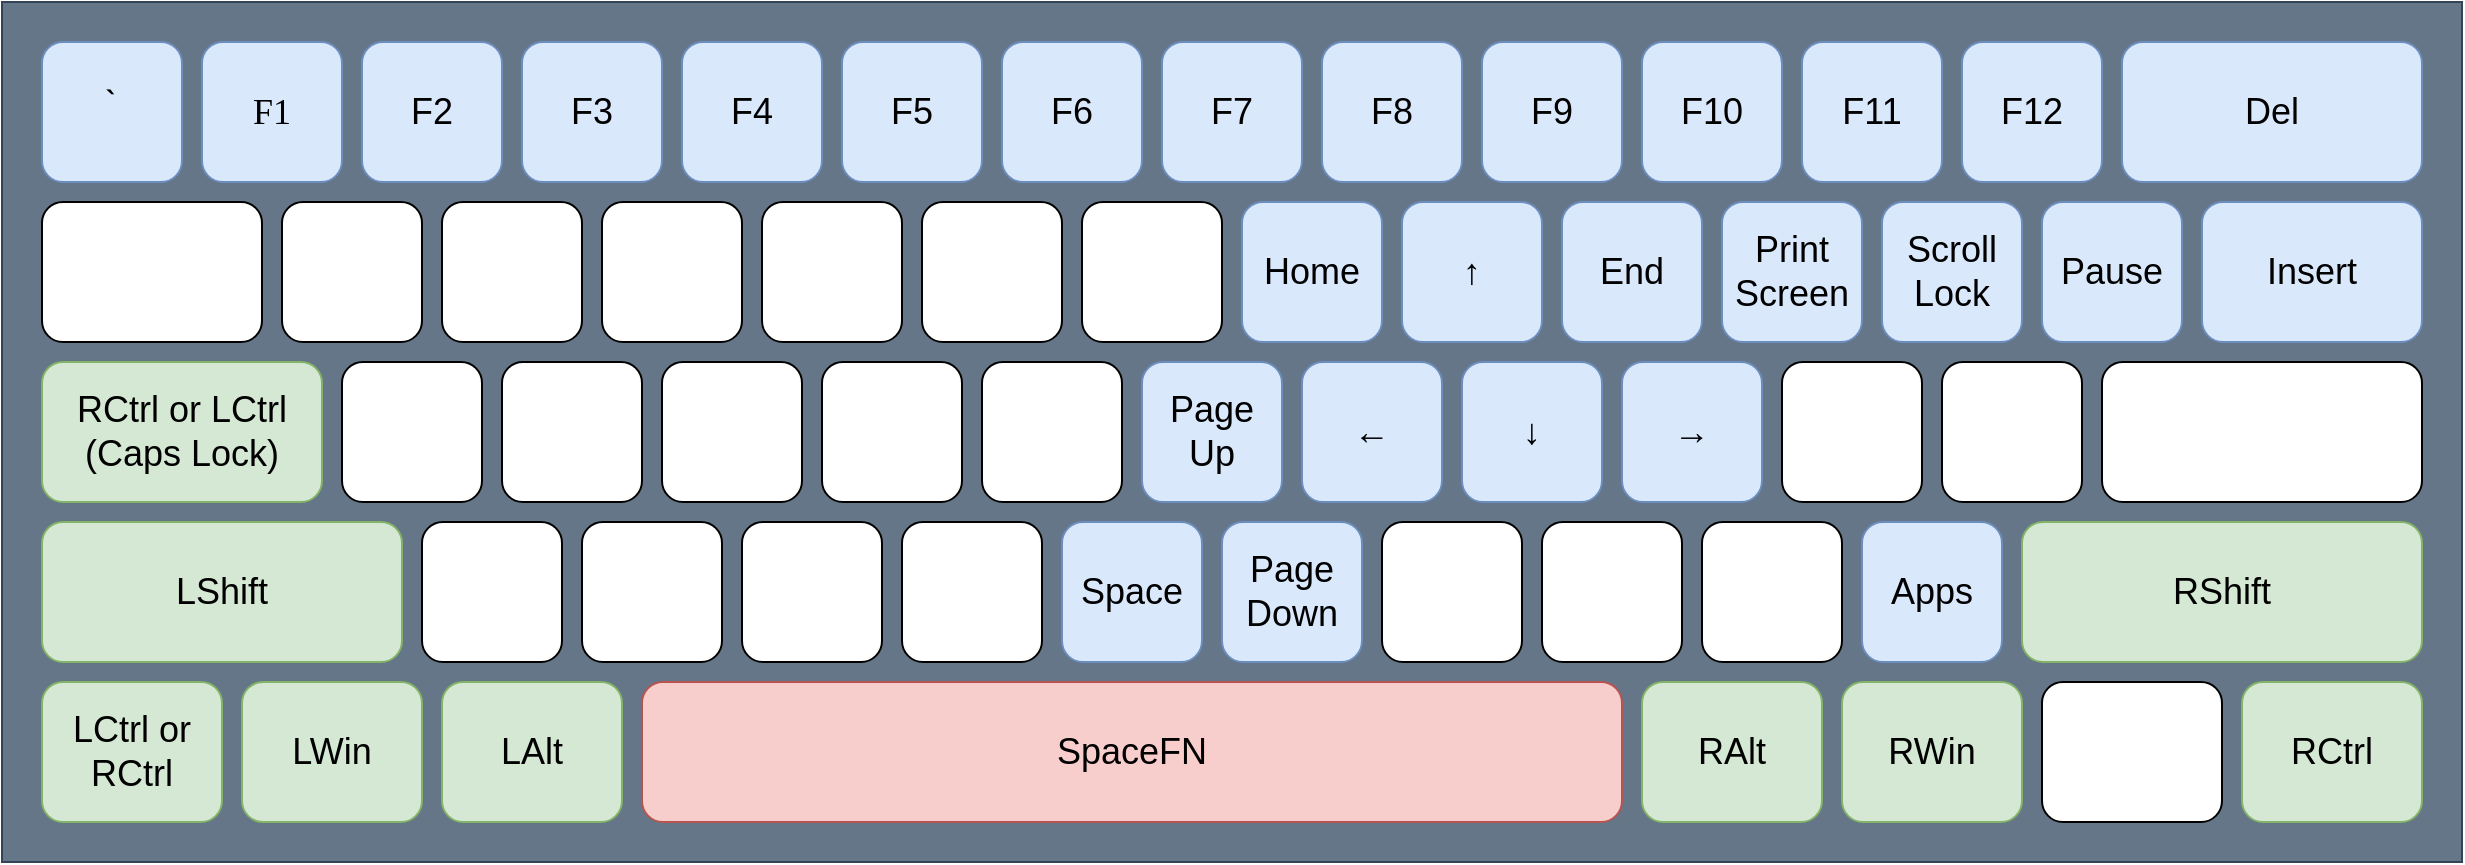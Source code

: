 <mxfile version="21.7.5" type="device">
  <diagram name="ページ1" id="9Q3GiY-UtU_wWPXpyJrS">
    <mxGraphModel dx="1404" dy="814" grid="1" gridSize="10" guides="1" tooltips="1" connect="1" arrows="1" fold="1" page="1" pageScale="1" pageWidth="1169" pageHeight="827" math="0" shadow="0">
      <root>
        <mxCell id="0" />
        <mxCell id="1" parent="0" />
        <mxCell id="mw3jNyhaooNA7LHpIcHd-75" value="" style="rounded=0;whiteSpace=wrap;html=1;fillColor=#647687;strokeColor=#314354;fontColor=#ffffff;fontStyle=0" parent="1" vertex="1">
          <mxGeometry x="20" y="20" width="1230" height="430" as="geometry" />
        </mxCell>
        <mxCell id="mw3jNyhaooNA7LHpIcHd-1" value="F3" style="rounded=1;whiteSpace=wrap;html=1;fontSize=18;fillColor=#dae8fc;strokeColor=#6c8ebf;fontStyle=0" parent="1" vertex="1">
          <mxGeometry x="280" y="40" width="70" height="70" as="geometry" />
        </mxCell>
        <mxCell id="mw3jNyhaooNA7LHpIcHd-4" value="F4" style="rounded=1;whiteSpace=wrap;html=1;fontSize=18;fillColor=#dae8fc;strokeColor=#6c8ebf;fontStyle=0" parent="1" vertex="1">
          <mxGeometry x="360" y="40" width="70" height="70" as="geometry" />
        </mxCell>
        <mxCell id="mw3jNyhaooNA7LHpIcHd-5" value="F5" style="rounded=1;whiteSpace=wrap;html=1;fontSize=18;fillColor=#dae8fc;strokeColor=#6c8ebf;fontStyle=0" parent="1" vertex="1">
          <mxGeometry x="440" y="40" width="70" height="70" as="geometry" />
        </mxCell>
        <mxCell id="mw3jNyhaooNA7LHpIcHd-6" value="F6" style="rounded=1;whiteSpace=wrap;html=1;fontSize=18;fillColor=#dae8fc;strokeColor=#6c8ebf;fontStyle=0" parent="1" vertex="1">
          <mxGeometry x="520" y="40" width="70" height="70" as="geometry" />
        </mxCell>
        <mxCell id="mw3jNyhaooNA7LHpIcHd-7" value="F7" style="rounded=1;whiteSpace=wrap;html=1;fontSize=18;fillColor=#dae8fc;strokeColor=#6c8ebf;fontStyle=0" parent="1" vertex="1">
          <mxGeometry x="600" y="40" width="70" height="70" as="geometry" />
        </mxCell>
        <mxCell id="mw3jNyhaooNA7LHpIcHd-8" value="F8" style="rounded=1;whiteSpace=wrap;html=1;fontSize=18;fillColor=#dae8fc;strokeColor=#6c8ebf;fontStyle=0" parent="1" vertex="1">
          <mxGeometry x="680" y="40" width="70" height="70" as="geometry" />
        </mxCell>
        <mxCell id="mw3jNyhaooNA7LHpIcHd-9" value="F9" style="rounded=1;whiteSpace=wrap;html=1;fontSize=18;fillColor=#dae8fc;strokeColor=#6c8ebf;fontStyle=0" parent="1" vertex="1">
          <mxGeometry x="760" y="40" width="70" height="70" as="geometry" />
        </mxCell>
        <mxCell id="mw3jNyhaooNA7LHpIcHd-10" value="F10" style="rounded=1;whiteSpace=wrap;html=1;fontSize=18;fillColor=#dae8fc;strokeColor=#6c8ebf;fontStyle=0" parent="1" vertex="1">
          <mxGeometry x="840" y="40" width="70" height="70" as="geometry" />
        </mxCell>
        <mxCell id="mw3jNyhaooNA7LHpIcHd-11" value="F11" style="rounded=1;whiteSpace=wrap;html=1;fontSize=18;fillColor=#dae8fc;strokeColor=#6c8ebf;fontStyle=0" parent="1" vertex="1">
          <mxGeometry x="920" y="40" width="70" height="70" as="geometry" />
        </mxCell>
        <mxCell id="mw3jNyhaooNA7LHpIcHd-12" value="F2" style="rounded=1;whiteSpace=wrap;html=1;fontSize=18;fillColor=#dae8fc;strokeColor=#6c8ebf;fontStyle=0" parent="1" vertex="1">
          <mxGeometry x="200" y="40" width="70" height="70" as="geometry" />
        </mxCell>
        <mxCell id="mw3jNyhaooNA7LHpIcHd-13" value="F1" style="rounded=1;whiteSpace=wrap;html=1;align=center;fontFamily=Verdana;fontSize=18;fillColor=#dae8fc;strokeColor=#6c8ebf;fontStyle=0" parent="1" vertex="1">
          <mxGeometry x="120" y="40" width="70" height="70" as="geometry" />
        </mxCell>
        <mxCell id="mw3jNyhaooNA7LHpIcHd-14" value="｀" style="rounded=1;whiteSpace=wrap;html=1;fontSize=18;fillColor=#dae8fc;strokeColor=#6c8ebf;fontStyle=0" parent="1" vertex="1">
          <mxGeometry x="40" y="40" width="70" height="70" as="geometry" />
        </mxCell>
        <mxCell id="mw3jNyhaooNA7LHpIcHd-15" value="F12" style="rounded=1;whiteSpace=wrap;html=1;fontSize=18;fillColor=#dae8fc;strokeColor=#6c8ebf;fontStyle=0" parent="1" vertex="1">
          <mxGeometry x="1000" y="40" width="70" height="70" as="geometry" />
        </mxCell>
        <mxCell id="mw3jNyhaooNA7LHpIcHd-16" value="Del" style="rounded=1;whiteSpace=wrap;html=1;fontSize=18;fillColor=#dae8fc;strokeColor=#6c8ebf;fontStyle=0" parent="1" vertex="1">
          <mxGeometry x="1080" y="40" width="150" height="70" as="geometry" />
        </mxCell>
        <mxCell id="mw3jNyhaooNA7LHpIcHd-21" value="" style="rounded=1;whiteSpace=wrap;html=1;fontSize=18;fontStyle=0" parent="1" vertex="1">
          <mxGeometry x="320" y="120" width="70" height="70" as="geometry" />
        </mxCell>
        <mxCell id="mw3jNyhaooNA7LHpIcHd-22" value="" style="rounded=1;whiteSpace=wrap;html=1;fontSize=18;fontStyle=0" parent="1" vertex="1">
          <mxGeometry x="400" y="120" width="70" height="70" as="geometry" />
        </mxCell>
        <mxCell id="mw3jNyhaooNA7LHpIcHd-23" value="" style="rounded=1;whiteSpace=wrap;html=1;fontSize=18;fontStyle=0" parent="1" vertex="1">
          <mxGeometry x="480" y="120" width="70" height="70" as="geometry" />
        </mxCell>
        <mxCell id="mw3jNyhaooNA7LHpIcHd-24" value="" style="rounded=1;whiteSpace=wrap;html=1;fontSize=18;fontStyle=0" parent="1" vertex="1">
          <mxGeometry x="560" y="120" width="70" height="70" as="geometry" />
        </mxCell>
        <mxCell id="mw3jNyhaooNA7LHpIcHd-25" value="Home" style="rounded=1;whiteSpace=wrap;html=1;fontSize=18;fillColor=#dae8fc;strokeColor=#6c8ebf;fontStyle=0" parent="1" vertex="1">
          <mxGeometry x="640" y="120" width="70" height="70" as="geometry" />
        </mxCell>
        <mxCell id="mw3jNyhaooNA7LHpIcHd-26" value="↑" style="rounded=1;whiteSpace=wrap;html=1;fontSize=18;fillColor=#dae8fc;strokeColor=#6c8ebf;fontStyle=0" parent="1" vertex="1">
          <mxGeometry x="720" y="120" width="70" height="70" as="geometry" />
        </mxCell>
        <mxCell id="mw3jNyhaooNA7LHpIcHd-27" value="End" style="rounded=1;whiteSpace=wrap;html=1;fontSize=18;fillColor=#dae8fc;strokeColor=#6c8ebf;fontStyle=0" parent="1" vertex="1">
          <mxGeometry x="800" y="120" width="70" height="70" as="geometry" />
        </mxCell>
        <mxCell id="mw3jNyhaooNA7LHpIcHd-28" value="Print&lt;br style=&quot;font-size: 18px;&quot;&gt;Screen" style="rounded=1;whiteSpace=wrap;html=1;fontSize=18;fillColor=#dae8fc;strokeColor=#6c8ebf;fontStyle=0" parent="1" vertex="1">
          <mxGeometry x="880" y="120" width="70" height="70" as="geometry" />
        </mxCell>
        <mxCell id="mw3jNyhaooNA7LHpIcHd-29" value="Scroll&lt;br&gt;Lock" style="rounded=1;whiteSpace=wrap;html=1;fontSize=18;fillColor=#dae8fc;strokeColor=#6c8ebf;fontStyle=0" parent="1" vertex="1">
          <mxGeometry x="960" y="120" width="70" height="70" as="geometry" />
        </mxCell>
        <mxCell id="mw3jNyhaooNA7LHpIcHd-30" value="" style="rounded=1;whiteSpace=wrap;html=1;fontSize=18;fontStyle=0" parent="1" vertex="1">
          <mxGeometry x="240" y="120" width="70" height="70" as="geometry" />
        </mxCell>
        <mxCell id="mw3jNyhaooNA7LHpIcHd-31" value="" style="rounded=1;whiteSpace=wrap;html=1;fontSize=18;fontStyle=0" parent="1" vertex="1">
          <mxGeometry x="160" y="120" width="70" height="70" as="geometry" />
        </mxCell>
        <mxCell id="mw3jNyhaooNA7LHpIcHd-32" value="Pause" style="rounded=1;whiteSpace=wrap;html=1;fontSize=18;fillColor=#dae8fc;strokeColor=#6c8ebf;fontStyle=0" parent="1" vertex="1">
          <mxGeometry x="1040" y="120" width="70" height="70" as="geometry" />
        </mxCell>
        <mxCell id="mw3jNyhaooNA7LHpIcHd-33" value="" style="rounded=1;whiteSpace=wrap;html=1;fontSize=18;fontStyle=0" parent="1" vertex="1">
          <mxGeometry x="350" y="200" width="70" height="70" as="geometry" />
        </mxCell>
        <mxCell id="mw3jNyhaooNA7LHpIcHd-34" value="" style="rounded=1;whiteSpace=wrap;html=1;fontSize=18;fontStyle=0" parent="1" vertex="1">
          <mxGeometry x="430" y="200" width="70" height="70" as="geometry" />
        </mxCell>
        <mxCell id="mw3jNyhaooNA7LHpIcHd-35" value="" style="rounded=1;whiteSpace=wrap;html=1;fontSize=18;fontStyle=0" parent="1" vertex="1">
          <mxGeometry x="510" y="200" width="70" height="70" as="geometry" />
        </mxCell>
        <mxCell id="mw3jNyhaooNA7LHpIcHd-36" value="Page&lt;br style=&quot;font-size: 18px;&quot;&gt;Up" style="rounded=1;whiteSpace=wrap;html=1;fontSize=18;fillColor=#dae8fc;strokeColor=#6c8ebf;fontStyle=0" parent="1" vertex="1">
          <mxGeometry x="590" y="200" width="70" height="70" as="geometry" />
        </mxCell>
        <mxCell id="mw3jNyhaooNA7LHpIcHd-37" value="←" style="rounded=1;whiteSpace=wrap;html=1;fontSize=18;fillColor=#dae8fc;strokeColor=#6c8ebf;fontStyle=0" parent="1" vertex="1">
          <mxGeometry x="670" y="200" width="70" height="70" as="geometry" />
        </mxCell>
        <mxCell id="mw3jNyhaooNA7LHpIcHd-38" value="↓" style="rounded=1;whiteSpace=wrap;html=1;fontSize=18;fillColor=#dae8fc;strokeColor=#6c8ebf;fontStyle=0" parent="1" vertex="1">
          <mxGeometry x="750" y="200" width="70" height="70" as="geometry" />
        </mxCell>
        <mxCell id="mw3jNyhaooNA7LHpIcHd-39" value="→" style="rounded=1;whiteSpace=wrap;html=1;fontSize=18;fillColor=#dae8fc;strokeColor=#6c8ebf;fontStyle=0" parent="1" vertex="1">
          <mxGeometry x="830" y="200" width="70" height="70" as="geometry" />
        </mxCell>
        <mxCell id="mw3jNyhaooNA7LHpIcHd-40" value="" style="rounded=1;whiteSpace=wrap;html=1;fontSize=18;fontStyle=0" parent="1" vertex="1">
          <mxGeometry x="910" y="200" width="70" height="70" as="geometry" />
        </mxCell>
        <mxCell id="mw3jNyhaooNA7LHpIcHd-41" value="" style="rounded=1;whiteSpace=wrap;html=1;fontSize=18;fontStyle=0" parent="1" vertex="1">
          <mxGeometry x="990" y="200" width="70" height="70" as="geometry" />
        </mxCell>
        <mxCell id="mw3jNyhaooNA7LHpIcHd-42" value="" style="rounded=1;whiteSpace=wrap;html=1;fontSize=18;fontStyle=0" parent="1" vertex="1">
          <mxGeometry x="270" y="200" width="70" height="70" as="geometry" />
        </mxCell>
        <mxCell id="mw3jNyhaooNA7LHpIcHd-43" value="" style="rounded=1;whiteSpace=wrap;html=1;fontSize=18;fontStyle=0" parent="1" vertex="1">
          <mxGeometry x="190" y="200" width="70" height="70" as="geometry" />
        </mxCell>
        <mxCell id="mw3jNyhaooNA7LHpIcHd-44" value="" style="rounded=1;whiteSpace=wrap;html=1;fontSize=18;fontStyle=0" parent="1" vertex="1">
          <mxGeometry x="1070" y="200" width="160" height="70" as="geometry" />
        </mxCell>
        <mxCell id="mw3jNyhaooNA7LHpIcHd-45" value="" style="rounded=1;whiteSpace=wrap;html=1;fontSize=18;fontStyle=0" parent="1" vertex="1">
          <mxGeometry x="390" y="280" width="70" height="70" as="geometry" />
        </mxCell>
        <mxCell id="mw3jNyhaooNA7LHpIcHd-46" value="SpaceFN" style="rounded=1;whiteSpace=wrap;html=1;fontSize=18;fillColor=#f8cecc;strokeColor=#b85450;fontStyle=0" parent="1" vertex="1">
          <mxGeometry x="340" y="360" width="490" height="70" as="geometry" />
        </mxCell>
        <mxCell id="mw3jNyhaooNA7LHpIcHd-47" value="Space" style="rounded=1;whiteSpace=wrap;html=1;fontSize=18;fillColor=#dae8fc;strokeColor=#6c8ebf;fontStyle=0" parent="1" vertex="1">
          <mxGeometry x="550" y="280" width="70" height="70" as="geometry" />
        </mxCell>
        <mxCell id="mw3jNyhaooNA7LHpIcHd-48" value="Page&lt;br style=&quot;font-size: 18px;&quot;&gt;Down" style="rounded=1;whiteSpace=wrap;html=1;fontSize=18;fillColor=#dae8fc;strokeColor=#6c8ebf;fontStyle=0" parent="1" vertex="1">
          <mxGeometry x="630" y="280" width="70" height="70" as="geometry" />
        </mxCell>
        <mxCell id="mw3jNyhaooNA7LHpIcHd-49" value="" style="rounded=1;whiteSpace=wrap;html=1;fontSize=18;fontStyle=0" parent="1" vertex="1">
          <mxGeometry x="710" y="280" width="70" height="70" as="geometry" />
        </mxCell>
        <mxCell id="mw3jNyhaooNA7LHpIcHd-50" value="" style="rounded=1;whiteSpace=wrap;html=1;fontSize=18;fontStyle=0" parent="1" vertex="1">
          <mxGeometry x="790" y="280" width="70" height="70" as="geometry" />
        </mxCell>
        <mxCell id="mw3jNyhaooNA7LHpIcHd-51" value="" style="rounded=1;whiteSpace=wrap;html=1;fontSize=18;fontStyle=0" parent="1" vertex="1">
          <mxGeometry x="870" y="280" width="70" height="70" as="geometry" />
        </mxCell>
        <mxCell id="mw3jNyhaooNA7LHpIcHd-52" value="Apps" style="rounded=1;whiteSpace=wrap;html=1;fontSize=18;fillColor=#dae8fc;strokeColor=#6c8ebf;fontStyle=0" parent="1" vertex="1">
          <mxGeometry x="950" y="280" width="70" height="70" as="geometry" />
        </mxCell>
        <mxCell id="mw3jNyhaooNA7LHpIcHd-53" value="RShift" style="rounded=1;whiteSpace=wrap;html=1;fontSize=18;fillColor=#d5e8d4;strokeColor=#82b366;fontStyle=0" parent="1" vertex="1">
          <mxGeometry x="1030" y="280" width="200" height="70" as="geometry" />
        </mxCell>
        <mxCell id="mw3jNyhaooNA7LHpIcHd-54" value="" style="rounded=1;whiteSpace=wrap;html=1;fontSize=18;fontStyle=0" parent="1" vertex="1">
          <mxGeometry x="310" y="280" width="70" height="70" as="geometry" />
        </mxCell>
        <mxCell id="mw3jNyhaooNA7LHpIcHd-55" value="" style="rounded=1;whiteSpace=wrap;html=1;fontSize=18;fontStyle=0" parent="1" vertex="1">
          <mxGeometry x="230" y="280" width="70" height="70" as="geometry" />
        </mxCell>
        <mxCell id="mw3jNyhaooNA7LHpIcHd-57" value="Insert" style="rounded=1;whiteSpace=wrap;html=1;fontSize=18;fillColor=#dae8fc;strokeColor=#6c8ebf;fontStyle=0" parent="1" vertex="1">
          <mxGeometry x="1120" y="120" width="110" height="70" as="geometry" />
        </mxCell>
        <mxCell id="mw3jNyhaooNA7LHpIcHd-58" value="" style="rounded=1;whiteSpace=wrap;html=1;fontSize=18;fontStyle=0" parent="1" vertex="1">
          <mxGeometry x="40" y="120" width="110" height="70" as="geometry" />
        </mxCell>
        <mxCell id="mw3jNyhaooNA7LHpIcHd-59" value="RCtrl or LCtrl&lt;br&gt;(Caps Lock)" style="rounded=1;whiteSpace=wrap;html=1;fontSize=18;fillColor=#d5e8d4;strokeColor=#82b366;fontStyle=0" parent="1" vertex="1">
          <mxGeometry x="40" y="200" width="140" height="70" as="geometry" />
        </mxCell>
        <mxCell id="mw3jNyhaooNA7LHpIcHd-60" value="LShift" style="rounded=1;whiteSpace=wrap;html=1;fontSize=18;fillColor=#d5e8d4;strokeColor=#82b366;fontStyle=0" parent="1" vertex="1">
          <mxGeometry x="40" y="280" width="180" height="70" as="geometry" />
        </mxCell>
        <mxCell id="mw3jNyhaooNA7LHpIcHd-61" value="" style="rounded=1;whiteSpace=wrap;html=1;fontSize=18;fontStyle=0" parent="1" vertex="1">
          <mxGeometry x="470" y="280" width="70" height="70" as="geometry" />
        </mxCell>
        <mxCell id="mw3jNyhaooNA7LHpIcHd-67" value="RCtrl" style="rounded=1;whiteSpace=wrap;html=1;fontSize=18;fillColor=#d5e8d4;strokeColor=#82b366;fontStyle=0" parent="1" vertex="1">
          <mxGeometry x="1140" y="360" width="90" height="70" as="geometry" />
        </mxCell>
        <mxCell id="mw3jNyhaooNA7LHpIcHd-68" value="" style="rounded=1;whiteSpace=wrap;html=1;fontSize=18;fontStyle=0" parent="1" vertex="1">
          <mxGeometry x="1040" y="360" width="90" height="70" as="geometry" />
        </mxCell>
        <mxCell id="mw3jNyhaooNA7LHpIcHd-69" value="RWin" style="rounded=1;whiteSpace=wrap;html=1;fontSize=18;fillColor=#d5e8d4;strokeColor=#82b366;fontStyle=0" parent="1" vertex="1">
          <mxGeometry x="940" y="360" width="90" height="70" as="geometry" />
        </mxCell>
        <mxCell id="mw3jNyhaooNA7LHpIcHd-70" value="RAlt" style="rounded=1;whiteSpace=wrap;html=1;fontSize=18;fillColor=#d5e8d4;strokeColor=#82b366;fontStyle=0" parent="1" vertex="1">
          <mxGeometry x="840" y="360" width="90" height="70" as="geometry" />
        </mxCell>
        <mxCell id="mw3jNyhaooNA7LHpIcHd-71" value="LCtrl or&lt;br&gt;RCtrl" style="rounded=1;whiteSpace=wrap;html=1;fontSize=18;fillColor=#d5e8d4;strokeColor=#82b366;fontStyle=0" parent="1" vertex="1">
          <mxGeometry x="40" y="360" width="90" height="70" as="geometry" />
        </mxCell>
        <mxCell id="mw3jNyhaooNA7LHpIcHd-72" value="LWin" style="rounded=1;whiteSpace=wrap;html=1;fontSize=18;fillColor=#d5e8d4;strokeColor=#82b366;fontStyle=0" parent="1" vertex="1">
          <mxGeometry x="140" y="360" width="90" height="70" as="geometry" />
        </mxCell>
        <mxCell id="mw3jNyhaooNA7LHpIcHd-73" value="LAlt" style="rounded=1;whiteSpace=wrap;html=1;fontSize=18;fillColor=#d5e8d4;strokeColor=#82b366;fontStyle=0" parent="1" vertex="1">
          <mxGeometry x="240" y="360" width="90" height="70" as="geometry" />
        </mxCell>
      </root>
    </mxGraphModel>
  </diagram>
</mxfile>
